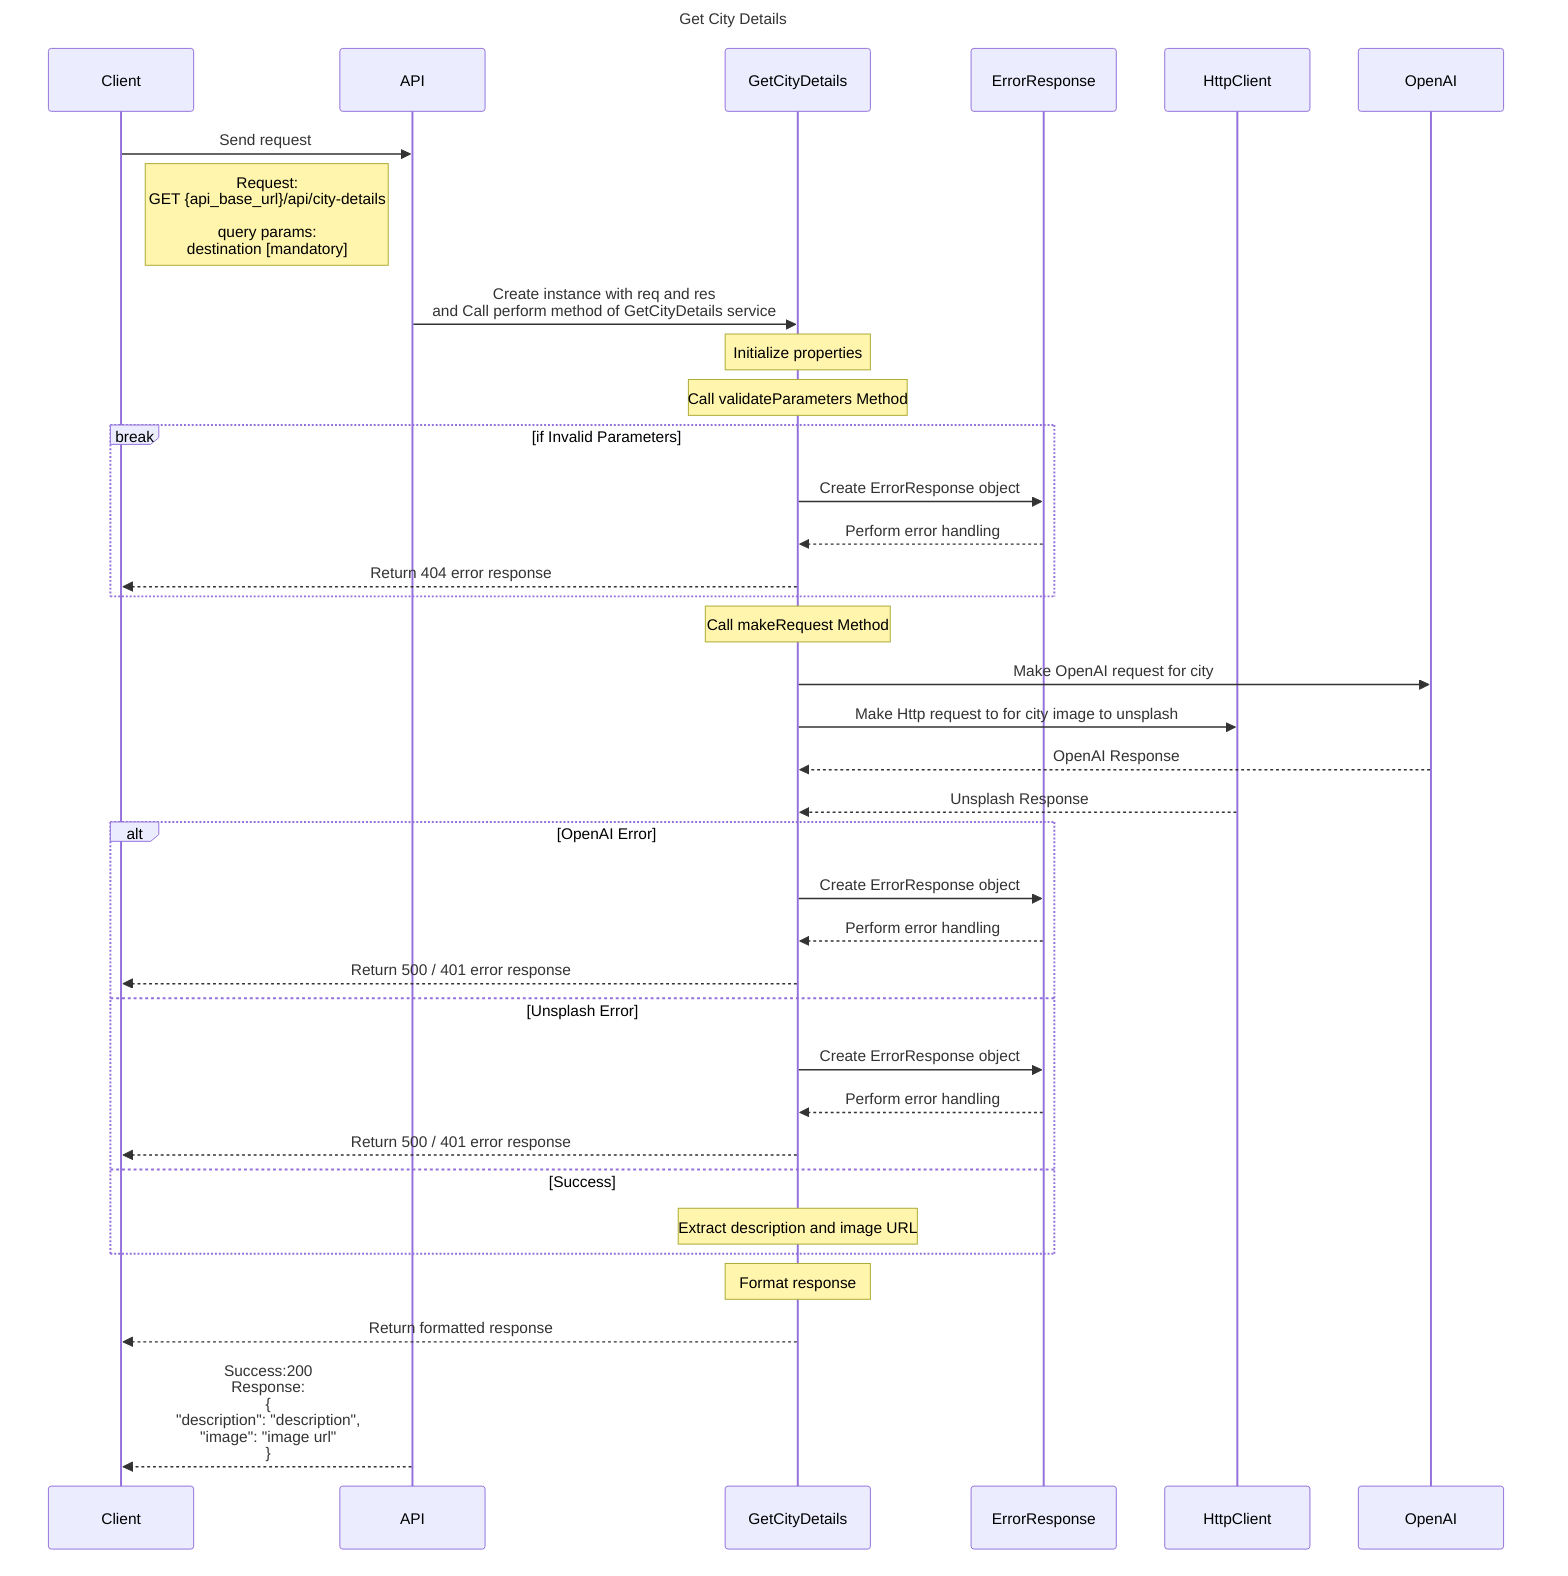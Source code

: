 sequenceDiagram
  title Get City Details
    participant Client
    participant API
    participant GetCityDetails
    participant ErrorResponse
    participant HttpClient
    participant OpenAI

    Client->>API: Send request 
    note right of Client:  Request: <br>GET {api_base_url}/api/city-details<br><br>query params:  <br>destination [mandatory]
    API ->> GetCityDetails: Create instance with req and res <br>and Call perform method of GetCityDetails service
    note over GetCityDetails: Initialize properties
    note over GetCityDetails: Call validateParameters Method

    break if Invalid Parameters
        GetCityDetails ->> ErrorResponse: Create ErrorResponse object
        ErrorResponse -->> GetCityDetails: Perform error handling
        GetCityDetails -->> Client: Return 404 error response
    end

    note over GetCityDetails: Call makeRequest Method
    GetCityDetails ->> OpenAI: Make OpenAI request for city 
    GetCityDetails ->> HttpClient: Make Http request to for city image to unsplash
    OpenAI-->> GetCityDetails: OpenAI Response
    HttpClient-->> GetCityDetails: Unsplash Response

    alt OpenAI Error
        GetCityDetails ->> ErrorResponse: Create ErrorResponse object
        ErrorResponse -->> GetCityDetails: Perform error handling
        GetCityDetails -->> Client: Return 500 / 401 error response
    else Unsplash Error
        GetCityDetails ->> ErrorResponse: Create ErrorResponse object
        ErrorResponse -->> GetCityDetails: Perform error handling
        GetCityDetails -->> Client: Return 500 / 401 error response
    else Success
        note over GetCityDetails: Extract description and image URL
    end

    Note over GetCityDetails: Format response
    GetCityDetails -->> Client: Return formatted response

    API -->> Client: Success:200<br>Response: <br>{<br>  "description": "description",<br>  "image": "image url"<br>}